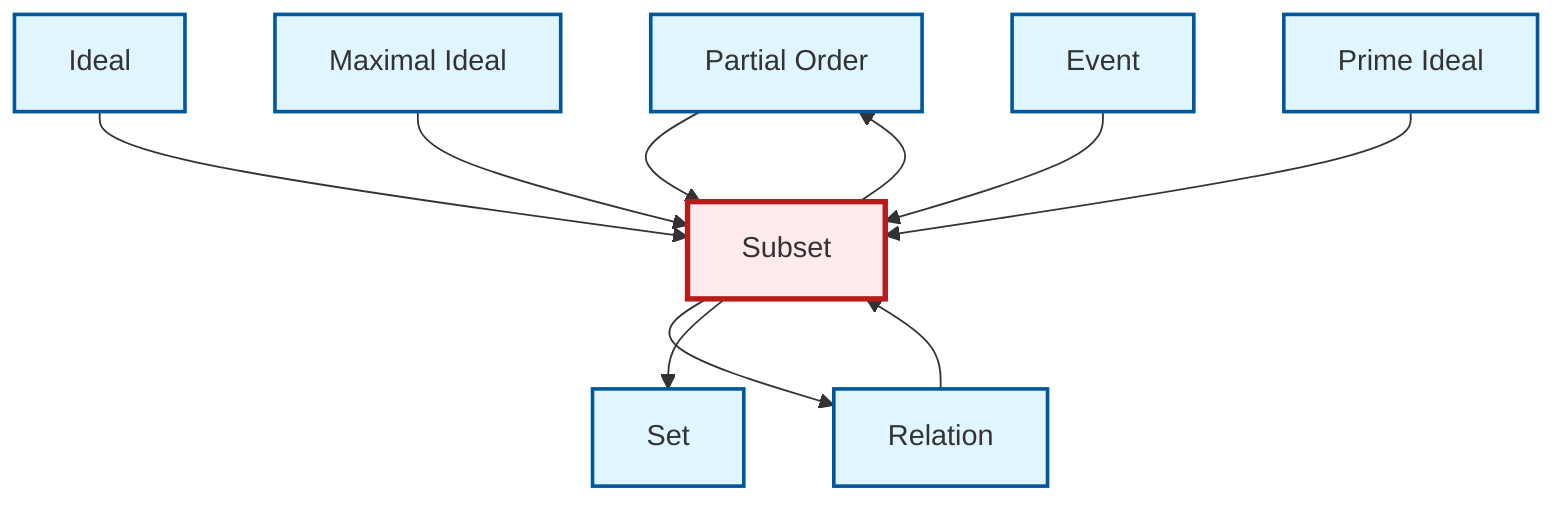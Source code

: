 graph TD
    classDef definition fill:#e1f5fe,stroke:#01579b,stroke-width:2px
    classDef theorem fill:#f3e5f5,stroke:#4a148c,stroke-width:2px
    classDef axiom fill:#fff3e0,stroke:#e65100,stroke-width:2px
    classDef example fill:#e8f5e9,stroke:#1b5e20,stroke-width:2px
    classDef current fill:#ffebee,stroke:#b71c1c,stroke-width:3px
    def-partial-order["Partial Order"]:::definition
    def-ideal["Ideal"]:::definition
    def-set["Set"]:::definition
    def-relation["Relation"]:::definition
    def-prime-ideal["Prime Ideal"]:::definition
    def-maximal-ideal["Maximal Ideal"]:::definition
    def-subset["Subset"]:::definition
    def-event["Event"]:::definition
    def-partial-order --> def-subset
    def-relation --> def-subset
    def-ideal --> def-subset
    def-maximal-ideal --> def-subset
    def-subset --> def-partial-order
    def-event --> def-subset
    def-subset --> def-relation
    def-prime-ideal --> def-subset
    def-subset --> def-set
    class def-subset current